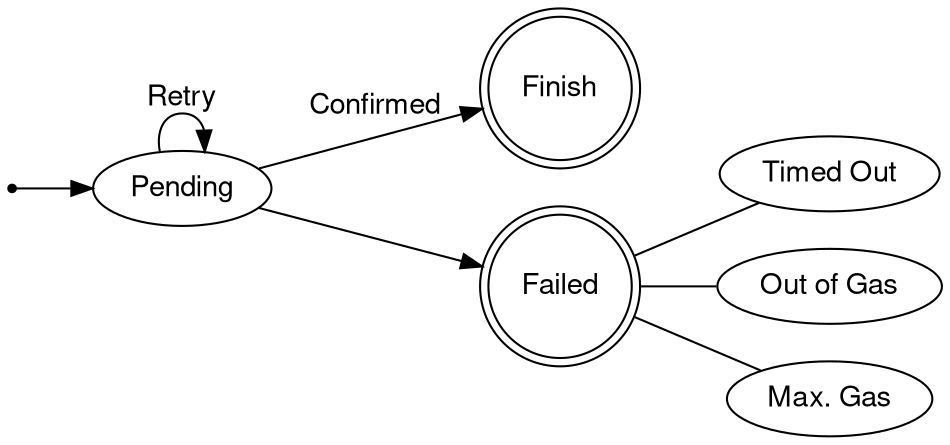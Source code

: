 digraph transaction_monitor_state_machine {
        // general display
	fontname="Helvetica,Arial,sans-serif"
	node [fontname="Helvetica,Arial,sans-serif"];
	edge [fontname="Helvetica,Arial,sans-serif"];
	rankdir=LR;
        compound=true;

        // states definitions
        node [shape=point] ENTRY
	node [shape = doublecircle]; Finished, Failed;
	node [shape = ellipse];

        Pending [label = "Pending"];
        Finished [label = "Finish"];
        Failed [label = "Failed"];

        // failed
        TimedOut [label = "Timed Out"]
        OutOfGas [label = "Out of Gas"]
        MaximumGasReached [label = "Max. Gas"]

        ENTRY -> Pending;
        Pending -> Pending [label = "Retry"];
        Pending -> Finished [label = "Confirmed"];

        Pending -> Failed
        Failed -> TimedOut [arrowhead = none]
        Failed -> OutOfGas [arrowhead = none]
        Failed -> MaximumGasReached [arrowhead = none]


}
